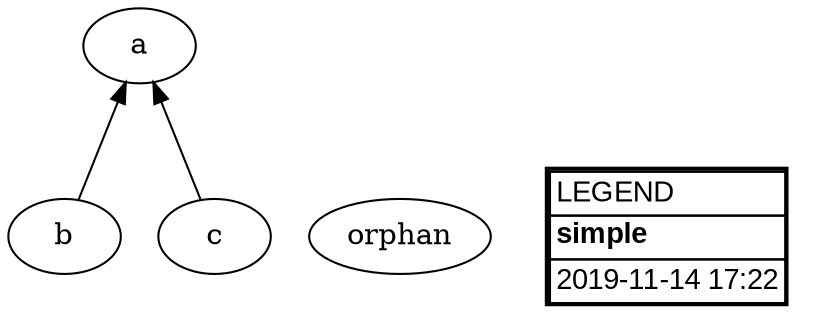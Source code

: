 digraph "simple" {
  dpi="300.0";
  rankdir=BT;

  "a" [];

  "b" [];
  "b" -> "a" [label=""];

  "c" [];
  "c" -> "a" [label=""];

  "orphan" [];


  "LEGEND" [fillcolor="#ffffff",fontname="Verdana,Arial,Sans-Serif",label=<<table border="2" cellborder="1" cellspacing="0" id="LEGEND"><tr><td align="left">LEGEND</td></tr><tr><td align="left"><b>simple</b></td></tr><tr><td align="left">2019-11-14 17:22</td></tr></table>>,shape=plaintext,style=filled];
}

